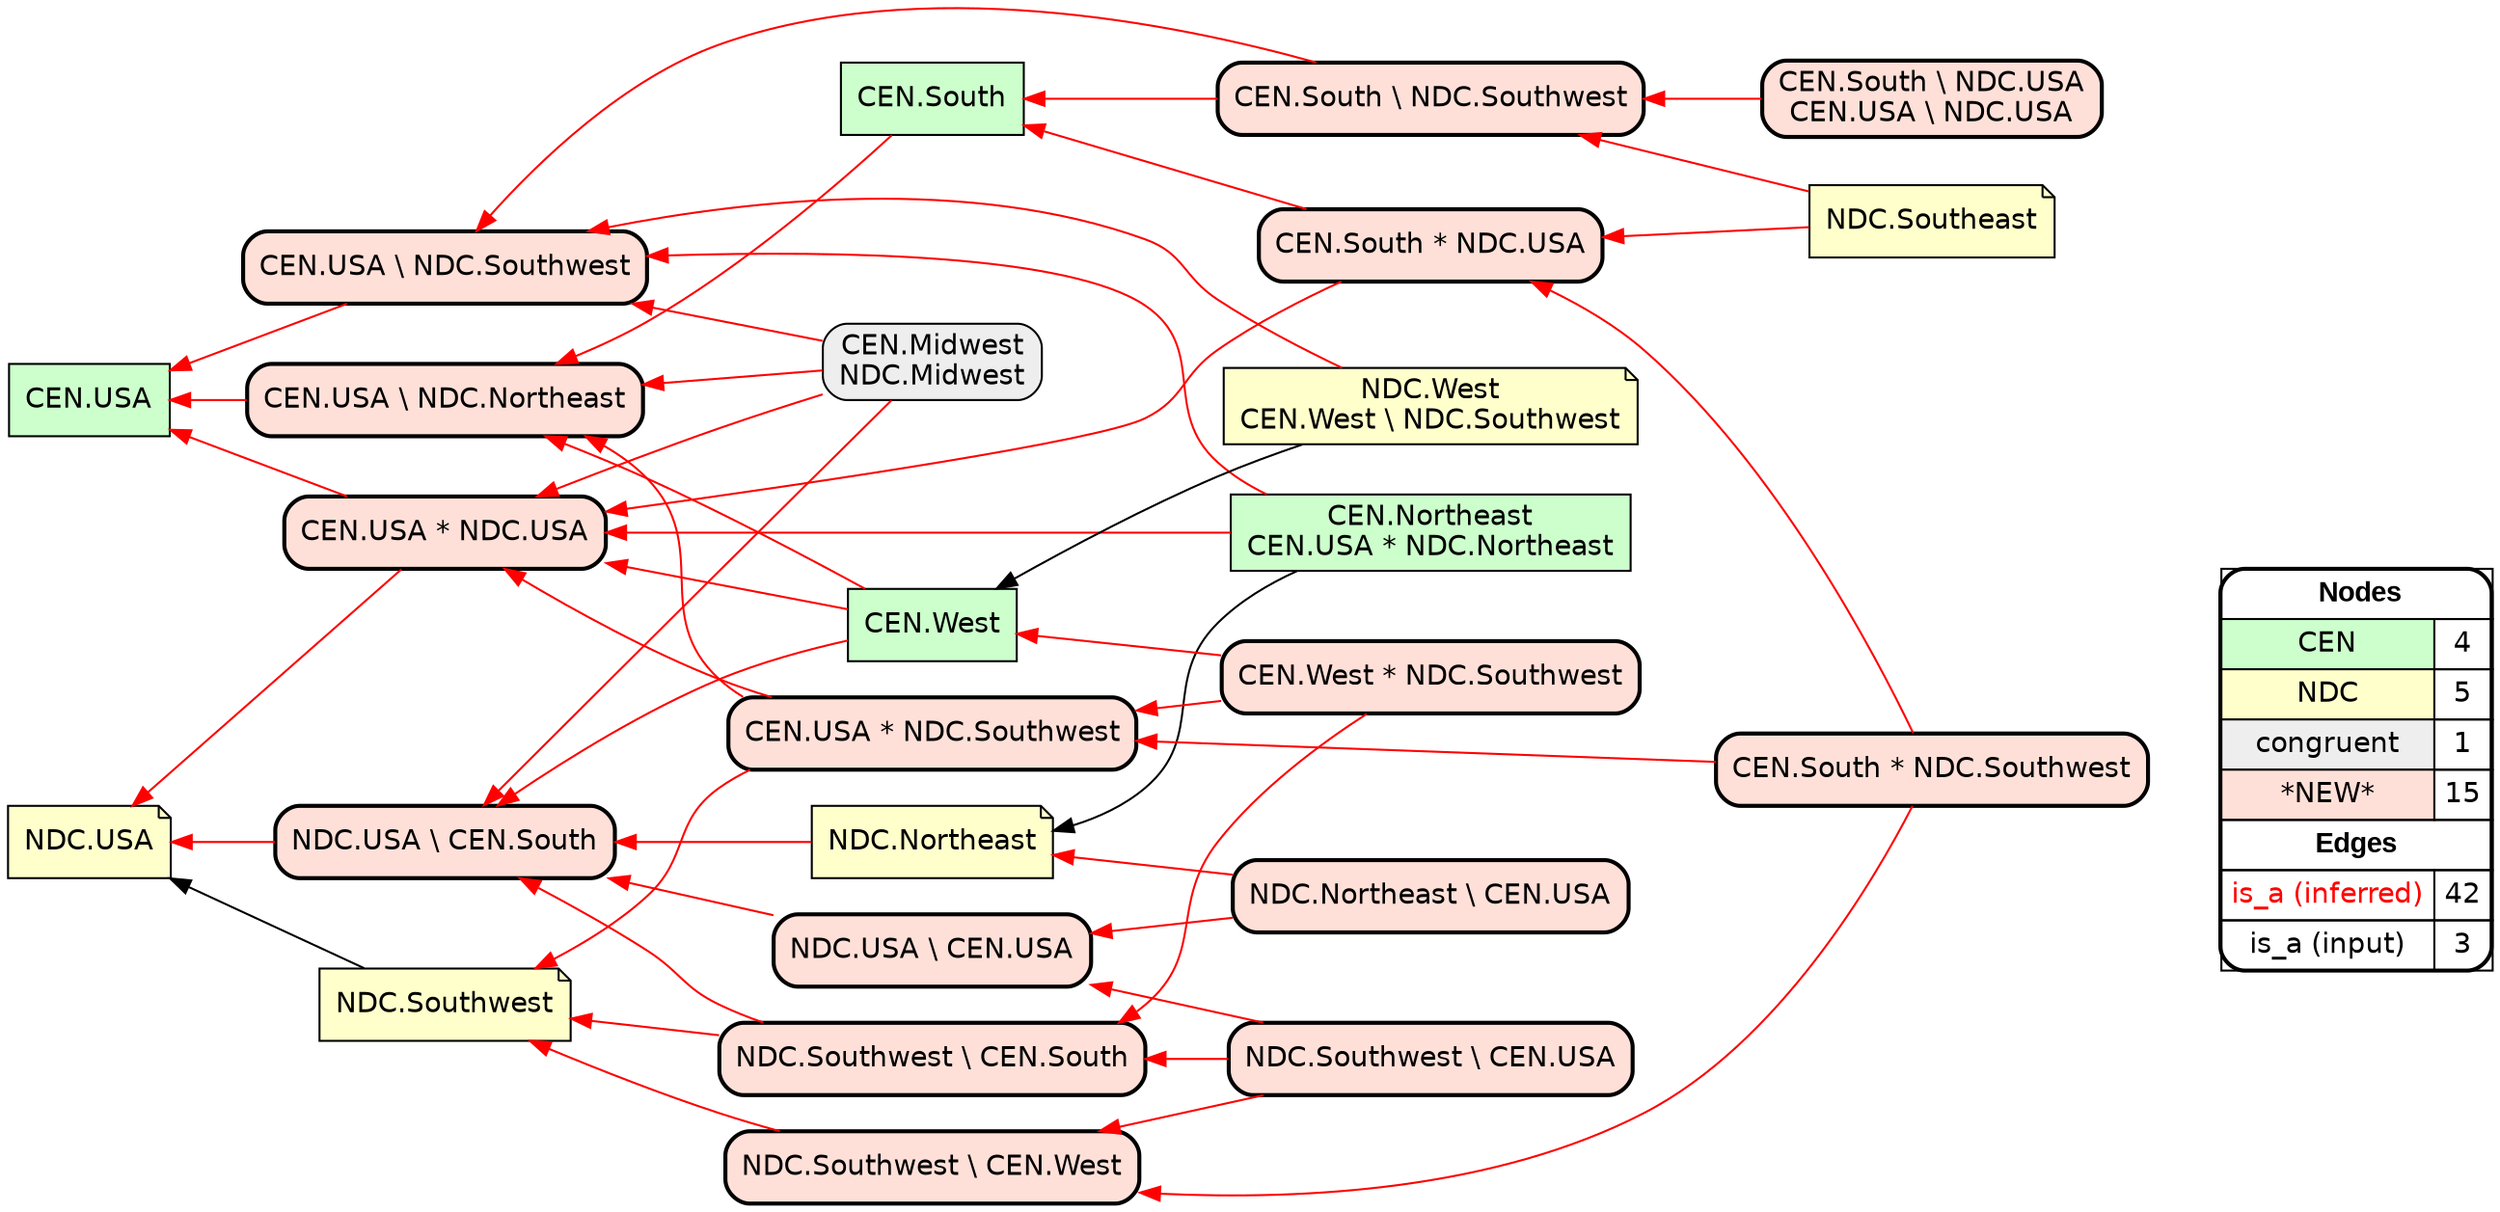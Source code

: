 digraph{
rankdir=RL
node[shape=box style=filled fillcolor="#CCFFCC" fontname="helvetica"] 
"CEN.USA"
"CEN.Northeast\nCEN.USA * NDC.Northeast"
"CEN.West"
"CEN.South"
node[shape=note style=filled fillcolor="#FFFFCC" fontname="helvetica"] 
"NDC.West\nCEN.West \\ NDC.Southwest"
"NDC.Southwest"
"NDC.Southeast"
"NDC.USA"
"NDC.Northeast"
node[shape=box style="filled,rounded" fillcolor="#EEEEEE" fontname="helvetica"] 
"CEN.Midwest\nNDC.Midwest"
node[shape=box style="filled,rounded,bold" fillcolor="#FFE0D8" fontname="helvetica"] 
"CEN.South \\ NDC.USA\nCEN.USA \\ NDC.USA"
"CEN.South * NDC.USA"
"NDC.USA \\ CEN.South"
"CEN.USA * NDC.USA"
"CEN.South \\ NDC.Southwest"
"CEN.West * NDC.Southwest"
"NDC.Southwest \\ CEN.West"
"CEN.USA \\ NDC.Southwest"
"CEN.USA \\ NDC.Northeast"
"CEN.South * NDC.Southwest"
"NDC.Northeast \\ CEN.USA"
"NDC.Southwest \\ CEN.South"
"NDC.USA \\ CEN.USA"
"CEN.USA * NDC.Southwest"
"NDC.Southwest \\ CEN.USA"
edge[arrowhead=normal style=dotted color="#000000" constraint=true penwidth=1]
edge[arrowhead=normal style=solid color="#FF0000" constraint=true penwidth=1]
"CEN.USA * NDC.Southwest" -> "NDC.Southwest"
"CEN.South * NDC.Southwest" -> "NDC.Southwest \\ CEN.West"
"CEN.USA * NDC.USA" -> "NDC.USA"
"CEN.West" -> "NDC.USA \\ CEN.South"
"CEN.Midwest\nNDC.Midwest" -> "CEN.USA \\ NDC.Southwest"
"CEN.South * NDC.USA" -> "CEN.USA * NDC.USA"
"CEN.West" -> "CEN.USA \\ NDC.Northeast"
"CEN.South * NDC.Southwest" -> "CEN.USA * NDC.Southwest"
"NDC.Southeast" -> "CEN.South * NDC.USA"
"CEN.USA \\ NDC.Southwest" -> "CEN.USA"
"CEN.USA * NDC.USA" -> "CEN.USA"
"NDC.Southwest \\ CEN.South" -> "NDC.USA \\ CEN.South"
"CEN.South" -> "CEN.USA \\ NDC.Northeast"
"CEN.South * NDC.Southwest" -> "CEN.South * NDC.USA"
"CEN.West * NDC.Southwest" -> "CEN.West"
"NDC.Northeast \\ CEN.USA" -> "NDC.Northeast"
"CEN.West * NDC.Southwest" -> "CEN.USA * NDC.Southwest"
"CEN.West" -> "CEN.USA * NDC.USA"
"CEN.Midwest\nNDC.Midwest" -> "CEN.USA * NDC.USA"
"NDC.Southwest \\ CEN.USA" -> "NDC.Southwest \\ CEN.West"
"NDC.USA \\ CEN.USA" -> "NDC.USA \\ CEN.South"
"NDC.Northeast \\ CEN.USA" -> "NDC.USA \\ CEN.USA"
"NDC.Southeast" -> "CEN.South \\ NDC.Southwest"
"NDC.Southwest \\ CEN.West" -> "NDC.Southwest"
"CEN.Midwest\nNDC.Midwest" -> "NDC.USA \\ CEN.South"
"CEN.Northeast\nCEN.USA * NDC.Northeast" -> "CEN.USA \\ NDC.Southwest"
"CEN.USA * NDC.Southwest" -> "CEN.USA * NDC.USA"
"NDC.USA \\ CEN.South" -> "NDC.USA"
"CEN.South \\ NDC.USA\nCEN.USA \\ NDC.USA" -> "CEN.South \\ NDC.Southwest"
"NDC.Southwest \\ CEN.USA" -> "NDC.USA \\ CEN.USA"
"CEN.West * NDC.Southwest" -> "NDC.Southwest \\ CEN.South"
"CEN.South * NDC.USA" -> "CEN.South"
"CEN.Northeast\nCEN.USA * NDC.Northeast" -> "CEN.USA * NDC.USA"
"CEN.South \\ NDC.Southwest" -> "CEN.South"
"CEN.Midwest\nNDC.Midwest" -> "CEN.USA \\ NDC.Northeast"
"CEN.USA \\ NDC.Northeast" -> "CEN.USA"
"NDC.Southwest \\ CEN.South" -> "NDC.Southwest"
"CEN.South \\ NDC.Southwest" -> "CEN.USA \\ NDC.Southwest"
"NDC.Southwest \\ CEN.USA" -> "NDC.Southwest \\ CEN.South"
"NDC.West\nCEN.West \\ NDC.Southwest" -> "CEN.USA \\ NDC.Southwest"
"NDC.Northeast" -> "NDC.USA \\ CEN.South"
"CEN.USA * NDC.Southwest" -> "CEN.USA \\ NDC.Northeast"
edge[arrowhead=normal style=solid color="#000000" constraint=true penwidth=1]
"NDC.Southwest" -> "NDC.USA"
"CEN.Northeast\nCEN.USA * NDC.Northeast" -> "NDC.Northeast"
"NDC.West\nCEN.West \\ NDC.Southwest" -> "CEN.West"
node[shape=box] 
{rank=source Legend [fillcolor= white margin=0 label=< 
 <TABLE BORDER="0" CELLBORDER="1" CELLSPACING="0" CELLPADDING="4"> 
<TR> <TD COLSPAN="2"><font face="Arial Black"> Nodes</font></TD> </TR> 
<TR> 
 <TD bgcolor="#CCFFCC" fontname="helvetica">CEN</TD> 
 <TD>4</TD> 
 </TR> 
<TR> 
 <TD bgcolor="#FFFFCC" fontname="helvetica">NDC</TD> 
 <TD>5</TD> 
 </TR> 
<TR> 
 <TD bgcolor="#EEEEEE" fontname="helvetica">congruent</TD> 
 <TD>1</TD> 
 </TR> 
<TR> 
 <TD bgcolor="#FFE0D8" fontname="helvetica">*NEW*</TD> 
 <TD>15</TD> 
 </TR> 
<TR> <TD COLSPAN="2"><font face = "Arial Black"> Edges </font></TD> </TR> 
<TR> 
 <TD><font color ="#FF0000">is_a (inferred)</font></TD><TD>42</TD>
</TR>
<TR> 
 <TD><font color ="#000000">is_a (input)</font></TD><TD>3</TD>
</TR>
</TABLE> 
 >] } 
}